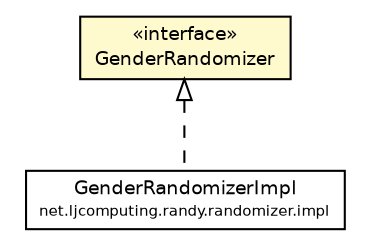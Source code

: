 #!/usr/local/bin/dot
#
# Class diagram 
# Generated by UMLGraph version R5_6 (http://www.umlgraph.org/)
#

digraph G {
	edge [fontname="Helvetica",fontsize=10,labelfontname="Helvetica",labelfontsize=10];
	node [fontname="Helvetica",fontsize=10,shape=plaintext];
	nodesep=0.25;
	ranksep=0.5;
	// net.ljcomputing.randy.randomizer.GenderRandomizer
	c462 [label=<<table title="net.ljcomputing.randy.randomizer.GenderRandomizer" border="0" cellborder="1" cellspacing="0" cellpadding="2" port="p" bgcolor="lemonChiffon" href="./GenderRandomizer.html">
		<tr><td><table border="0" cellspacing="0" cellpadding="1">
<tr><td align="center" balign="center"> &#171;interface&#187; </td></tr>
<tr><td align="center" balign="center"> GenderRandomizer </td></tr>
		</table></td></tr>
		</table>>, URL="./GenderRandomizer.html", fontname="Helvetica", fontcolor="black", fontsize=9.0];
	// net.ljcomputing.randy.randomizer.impl.GenderRandomizerImpl
	c465 [label=<<table title="net.ljcomputing.randy.randomizer.impl.GenderRandomizerImpl" border="0" cellborder="1" cellspacing="0" cellpadding="2" port="p" href="./impl/GenderRandomizerImpl.html">
		<tr><td><table border="0" cellspacing="0" cellpadding="1">
<tr><td align="center" balign="center"> GenderRandomizerImpl </td></tr>
<tr><td align="center" balign="center"><font point-size="7.0"> net.ljcomputing.randy.randomizer.impl </font></td></tr>
		</table></td></tr>
		</table>>, URL="./impl/GenderRandomizerImpl.html", fontname="Helvetica", fontcolor="black", fontsize=9.0];
	//net.ljcomputing.randy.randomizer.impl.GenderRandomizerImpl implements net.ljcomputing.randy.randomizer.GenderRandomizer
	c462:p -> c465:p [dir=back,arrowtail=empty,style=dashed];
}

